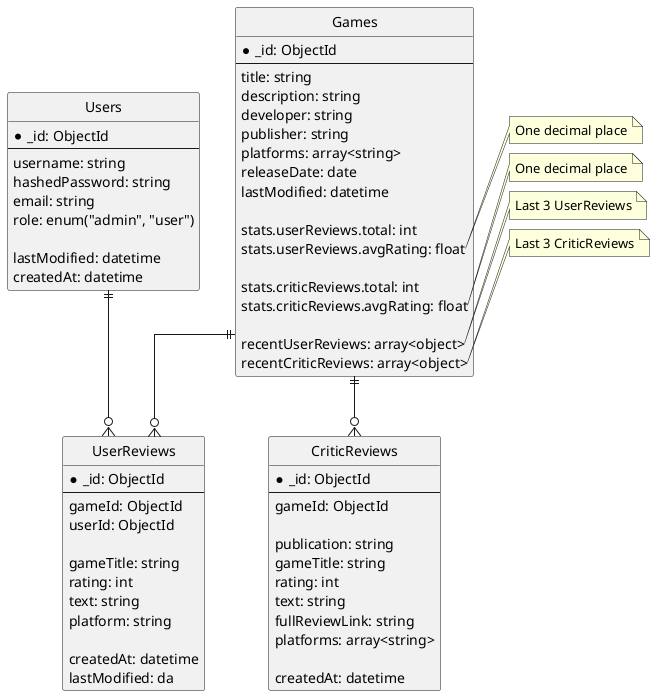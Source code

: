@startuml
hide circle
skinparam linetype ortho

entity Games {
  * _id: ObjectId
  --
  title: string
  description: string
  developer: string
  publisher: string
  platforms: array<string>
  releaseDate: date
  lastModified: datetime

  stats.userReviews.total: int
  stats.userReviews.avgRating: float

  stats.criticReviews.total: int
  stats.criticReviews.avgRating: float

  recentUserReviews: array<object>
  recentCriticReviews: array<object>
}

entity Users {
  * _id: ObjectId
  --
  username: string
  hashedPassword: string
  email: string
  role: enum("admin", "user")

  lastModified: datetime
  createdAt: datetime
}

entity UserReviews {
  * _id: ObjectId
  --
  gameId: ObjectId
  userId: ObjectId

  gameTitle: string
  rating: int
  text: string
  platform: string

  createdAt: datetime
  lastModified: da
}

entity CriticReviews {
  * _id: ObjectId
  --
  gameId: ObjectId

  publication: string
  gameTitle: string
  rating: int
  text: string
  fullReviewLink: string
  platforms: array<string>

  createdAt: datetime
}

Games ||--o{ UserReviews
Games ||--o{ CriticReviews
Users ||--o{ UserReviews

note right of Games::stats.userReviews.avgRating
    One decimal place
end note

note right of Games::stats.criticReviews.avgRating
    One decimal place
end note

note right of Games::recentUserReviews
  Last 3 UserReviews
end note

note right of Games::recentCriticReviews
  Last 3 CriticReviews
end note



@enduml